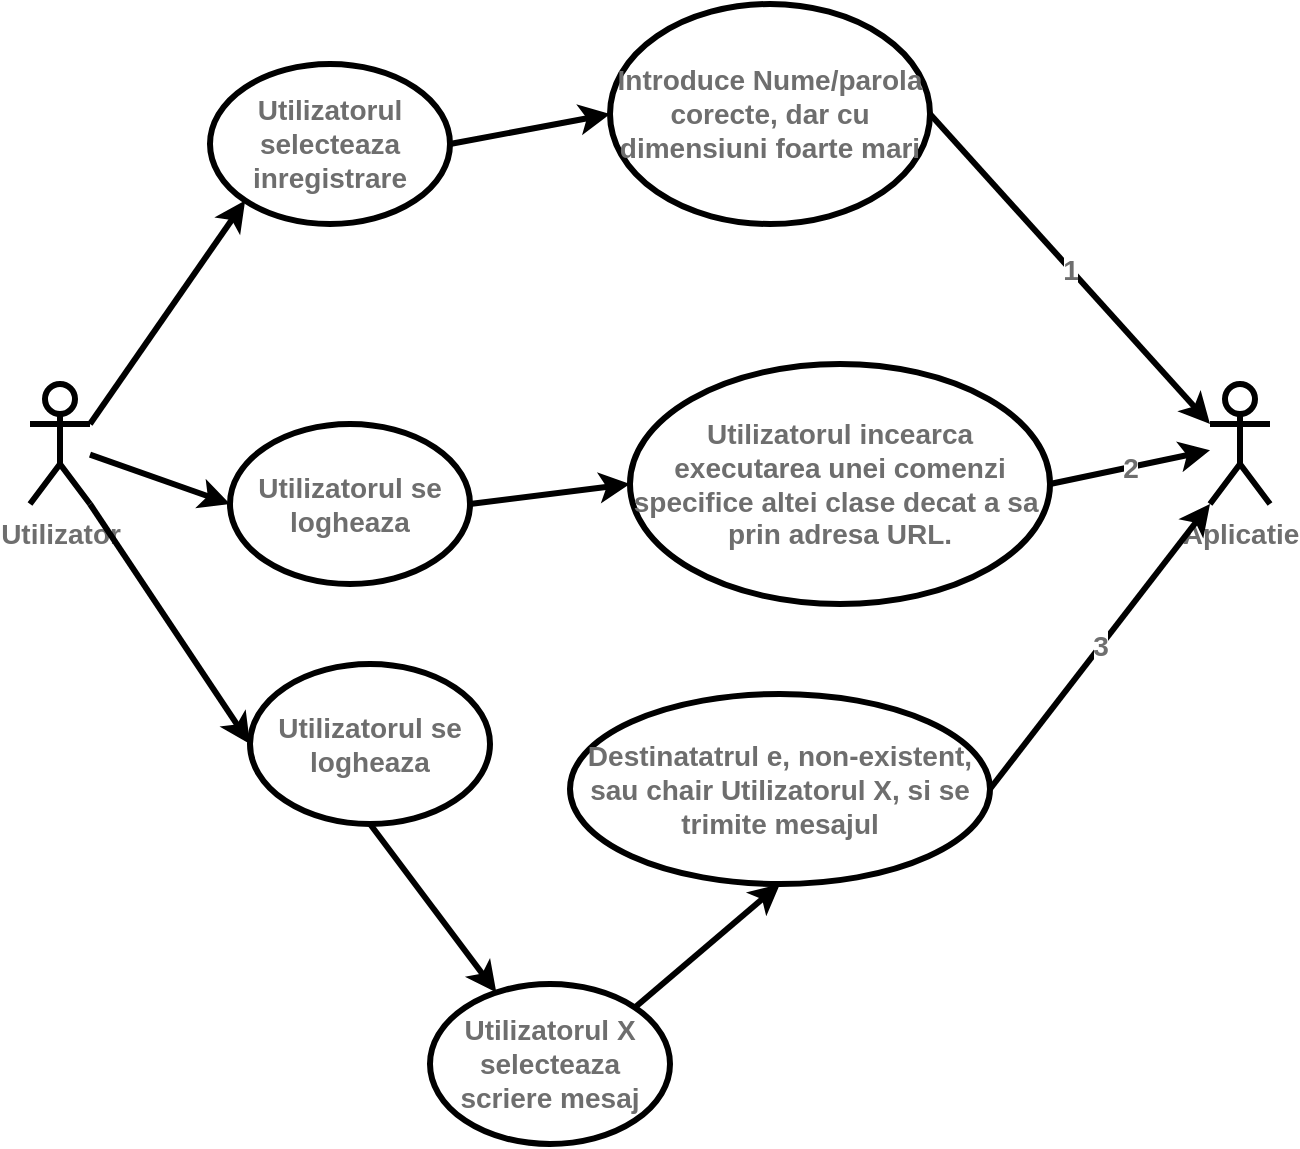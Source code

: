<mxfile version="12.9.6" type="device"><diagram id="C5RBs43oDa-KdzZeNtuy" name="Page-1"><mxGraphModel dx="1424" dy="868" grid="1" gridSize="10" guides="1" tooltips="1" connect="1" arrows="1" fold="1" page="1" pageScale="1" pageWidth="827" pageHeight="1169" math="0" shadow="0"><root><mxCell id="WIyWlLk6GJQsqaUBKTNV-0"/><mxCell id="WIyWlLk6GJQsqaUBKTNV-1" parent="WIyWlLk6GJQsqaUBKTNV-0"/><mxCell id="BmuIXRToZHFVudW41oJE-0" value="Utilizatorul selecteaza inregistrare" style="ellipse;whiteSpace=wrap;html=1;strokeWidth=3;fontSize=14;fontStyle=1;fontColor=#6E6E6E;" vertex="1" parent="WIyWlLk6GJQsqaUBKTNV-1"><mxGeometry x="210" y="190" width="120" height="80" as="geometry"/></mxCell><mxCell id="BmuIXRToZHFVudW41oJE-1" value="Utilizator" style="shape=umlActor;verticalLabelPosition=bottom;labelBackgroundColor=#ffffff;verticalAlign=top;html=1;outlineConnect=0;strokeWidth=3;fontSize=14;fontStyle=1;fontColor=#6E6E6E;" vertex="1" parent="WIyWlLk6GJQsqaUBKTNV-1"><mxGeometry x="120" y="350" width="30" height="60" as="geometry"/></mxCell><mxCell id="BmuIXRToZHFVudW41oJE-2" value="Aplicatie" style="shape=umlActor;verticalLabelPosition=bottom;labelBackgroundColor=#ffffff;verticalAlign=top;html=1;outlineConnect=0;strokeWidth=3;fontSize=14;fontStyle=1;fontColor=#6E6E6E;" vertex="1" parent="WIyWlLk6GJQsqaUBKTNV-1"><mxGeometry x="710" y="350" width="30" height="60" as="geometry"/></mxCell><mxCell id="BmuIXRToZHFVudW41oJE-3" value="Introduce Nume/parola corecte, dar cu dimensiuni foarte mari" style="ellipse;whiteSpace=wrap;html=1;strokeWidth=3;fontSize=14;fontStyle=1;fontColor=#6E6E6E;" vertex="1" parent="WIyWlLk6GJQsqaUBKTNV-1"><mxGeometry x="410" y="160" width="160" height="110" as="geometry"/></mxCell><mxCell id="BmuIXRToZHFVudW41oJE-5" value="" style="endArrow=classic;html=1;exitX=1;exitY=0.333;exitDx=0;exitDy=0;exitPerimeter=0;entryX=0;entryY=1;entryDx=0;entryDy=0;strokeWidth=3;fontSize=14;fontStyle=1;fontColor=#6E6E6E;" edge="1" parent="WIyWlLk6GJQsqaUBKTNV-1" source="BmuIXRToZHFVudW41oJE-1" target="BmuIXRToZHFVudW41oJE-0"><mxGeometry width="50" height="50" relative="1" as="geometry"><mxPoint x="390" y="470" as="sourcePoint"/><mxPoint x="440" y="420" as="targetPoint"/></mxGeometry></mxCell><mxCell id="BmuIXRToZHFVudW41oJE-6" value="" style="endArrow=classic;html=1;exitX=1;exitY=0.5;exitDx=0;exitDy=0;entryX=0;entryY=0.5;entryDx=0;entryDy=0;strokeWidth=3;fontSize=14;fontStyle=1;fontColor=#6E6E6E;" edge="1" parent="WIyWlLk6GJQsqaUBKTNV-1" source="BmuIXRToZHFVudW41oJE-0" target="BmuIXRToZHFVudW41oJE-3"><mxGeometry width="50" height="50" relative="1" as="geometry"><mxPoint x="160" y="380" as="sourcePoint"/><mxPoint x="237.574" y="268.284" as="targetPoint"/></mxGeometry></mxCell><mxCell id="BmuIXRToZHFVudW41oJE-7" value="1" style="endArrow=classic;html=1;exitX=1;exitY=0.5;exitDx=0;exitDy=0;entryX=0;entryY=0.333;entryDx=0;entryDy=0;entryPerimeter=0;strokeWidth=3;fontSize=14;fontStyle=1;fontColor=#6E6E6E;" edge="1" parent="WIyWlLk6GJQsqaUBKTNV-1" source="BmuIXRToZHFVudW41oJE-3" target="BmuIXRToZHFVudW41oJE-2"><mxGeometry width="50" height="50" relative="1" as="geometry"><mxPoint x="340" y="240" as="sourcePoint"/><mxPoint x="430" y="240" as="targetPoint"/></mxGeometry></mxCell><mxCell id="BmuIXRToZHFVudW41oJE-8" value="Utilizatorul se logheaza" style="ellipse;whiteSpace=wrap;html=1;strokeWidth=3;fontSize=14;fontStyle=1;fontColor=#6E6E6E;" vertex="1" parent="WIyWlLk6GJQsqaUBKTNV-1"><mxGeometry x="220" y="370" width="120" height="80" as="geometry"/></mxCell><mxCell id="BmuIXRToZHFVudW41oJE-9" value="&lt;div style=&quot;font-size: 14px;&quot;&gt;Utilizatorul incearca executarea unei comenzi specifice altei clase decat a sa&amp;nbsp; prin adresa URL.&lt;br style=&quot;font-size: 14px;&quot;&gt;&lt;/div&gt;" style="ellipse;whiteSpace=wrap;html=1;strokeWidth=3;fontSize=14;fontStyle=1;fontColor=#6E6E6E;" vertex="1" parent="WIyWlLk6GJQsqaUBKTNV-1"><mxGeometry x="420" y="340" width="210" height="120" as="geometry"/></mxCell><mxCell id="BmuIXRToZHFVudW41oJE-10" value="" style="endArrow=classic;html=1;entryX=0;entryY=0.5;entryDx=0;entryDy=0;strokeWidth=3;fontSize=14;fontStyle=1;fontColor=#6E6E6E;" edge="1" parent="WIyWlLk6GJQsqaUBKTNV-1" source="BmuIXRToZHFVudW41oJE-1" target="BmuIXRToZHFVudW41oJE-8"><mxGeometry width="50" height="50" relative="1" as="geometry"><mxPoint x="270" y="520" as="sourcePoint"/><mxPoint x="320" y="470" as="targetPoint"/></mxGeometry></mxCell><mxCell id="BmuIXRToZHFVudW41oJE-11" value="" style="endArrow=classic;html=1;entryX=0;entryY=0.5;entryDx=0;entryDy=0;exitX=1;exitY=0.5;exitDx=0;exitDy=0;strokeWidth=3;fontSize=14;fontStyle=1;fontColor=#6E6E6E;" edge="1" parent="WIyWlLk6GJQsqaUBKTNV-1" source="BmuIXRToZHFVudW41oJE-8" target="BmuIXRToZHFVudW41oJE-9"><mxGeometry width="50" height="50" relative="1" as="geometry"><mxPoint x="350" y="397.644" as="sourcePoint"/><mxPoint x="420" y="422.35" as="targetPoint"/></mxGeometry></mxCell><mxCell id="BmuIXRToZHFVudW41oJE-12" value="2" style="endArrow=classic;html=1;exitX=1;exitY=0.5;exitDx=0;exitDy=0;strokeWidth=3;fontSize=14;fontStyle=1;fontColor=#6E6E6E;" edge="1" parent="WIyWlLk6GJQsqaUBKTNV-1" source="BmuIXRToZHFVudW41oJE-9" target="BmuIXRToZHFVudW41oJE-2"><mxGeometry width="50" height="50" relative="1" as="geometry"><mxPoint x="660" y="480" as="sourcePoint"/><mxPoint x="750" y="480" as="targetPoint"/></mxGeometry></mxCell><mxCell id="BmuIXRToZHFVudW41oJE-13" value="" style="endArrow=classic;html=1;exitX=1;exitY=1;exitDx=0;exitDy=0;exitPerimeter=0;entryX=0;entryY=0.5;entryDx=0;entryDy=0;strokeWidth=3;fontSize=14;fontStyle=1;fontColor=#6E6E6E;" edge="1" parent="WIyWlLk6GJQsqaUBKTNV-1" source="BmuIXRToZHFVudW41oJE-1" target="BmuIXRToZHFVudW41oJE-14"><mxGeometry width="50" height="50" relative="1" as="geometry"><mxPoint x="255" y="570" as="sourcePoint"/><mxPoint x="230" y="520" as="targetPoint"/></mxGeometry></mxCell><mxCell id="BmuIXRToZHFVudW41oJE-14" value="Utilizatorul se logheaza" style="ellipse;whiteSpace=wrap;html=1;strokeWidth=3;fontSize=14;fontStyle=1;fontColor=#6E6E6E;" vertex="1" parent="WIyWlLk6GJQsqaUBKTNV-1"><mxGeometry x="230" y="490" width="120" height="80" as="geometry"/></mxCell><mxCell id="BmuIXRToZHFVudW41oJE-15" value="Utilizatorul X selecteaza scriere mesaj" style="ellipse;whiteSpace=wrap;html=1;strokeWidth=3;fontSize=14;fontStyle=1;fontColor=#6E6E6E;" vertex="1" parent="WIyWlLk6GJQsqaUBKTNV-1"><mxGeometry x="320" y="650" width="120" height="80" as="geometry"/></mxCell><mxCell id="BmuIXRToZHFVudW41oJE-16" value="" style="endArrow=classic;html=1;exitX=0.5;exitY=1;exitDx=0;exitDy=0;strokeWidth=3;fontSize=14;fontStyle=1;fontColor=#6E6E6E;" edge="1" parent="WIyWlLk6GJQsqaUBKTNV-1" source="BmuIXRToZHFVudW41oJE-14" target="BmuIXRToZHFVudW41oJE-15"><mxGeometry width="50" height="50" relative="1" as="geometry"><mxPoint x="210" y="630" as="sourcePoint"/><mxPoint x="290" y="750" as="targetPoint"/></mxGeometry></mxCell><mxCell id="BmuIXRToZHFVudW41oJE-17" value="Destinatatrul e, non-existent, sau chair Utilizatorul X, si se trimite mesajul" style="ellipse;whiteSpace=wrap;html=1;strokeWidth=3;fontSize=14;fontStyle=1;fontColor=#6E6E6E;" vertex="1" parent="WIyWlLk6GJQsqaUBKTNV-1"><mxGeometry x="390" y="505" width="210" height="95" as="geometry"/></mxCell><mxCell id="BmuIXRToZHFVudW41oJE-18" value="" style="endArrow=classic;html=1;exitX=1;exitY=0;exitDx=0;exitDy=0;entryX=0.5;entryY=1;entryDx=0;entryDy=0;strokeWidth=3;fontSize=14;fontStyle=1;fontColor=#6E6E6E;" edge="1" parent="WIyWlLk6GJQsqaUBKTNV-1" source="BmuIXRToZHFVudW41oJE-15" target="BmuIXRToZHFVudW41oJE-17"><mxGeometry width="50" height="50" relative="1" as="geometry"><mxPoint x="366.83" y="565.78" as="sourcePoint"/><mxPoint x="429.997" y="650.003" as="targetPoint"/></mxGeometry></mxCell><mxCell id="BmuIXRToZHFVudW41oJE-19" value="3" style="endArrow=classic;html=1;entryX=0;entryY=1;entryDx=0;entryDy=0;entryPerimeter=0;exitX=1;exitY=0.5;exitDx=0;exitDy=0;strokeWidth=3;fontSize=14;fontStyle=1;fontColor=#6E6E6E;" edge="1" parent="WIyWlLk6GJQsqaUBKTNV-1" source="BmuIXRToZHFVudW41oJE-17" target="BmuIXRToZHFVudW41oJE-2"><mxGeometry width="50" height="50" relative="1" as="geometry"><mxPoint x="390" y="470" as="sourcePoint"/><mxPoint x="440" y="420" as="targetPoint"/></mxGeometry></mxCell></root></mxGraphModel></diagram></mxfile>